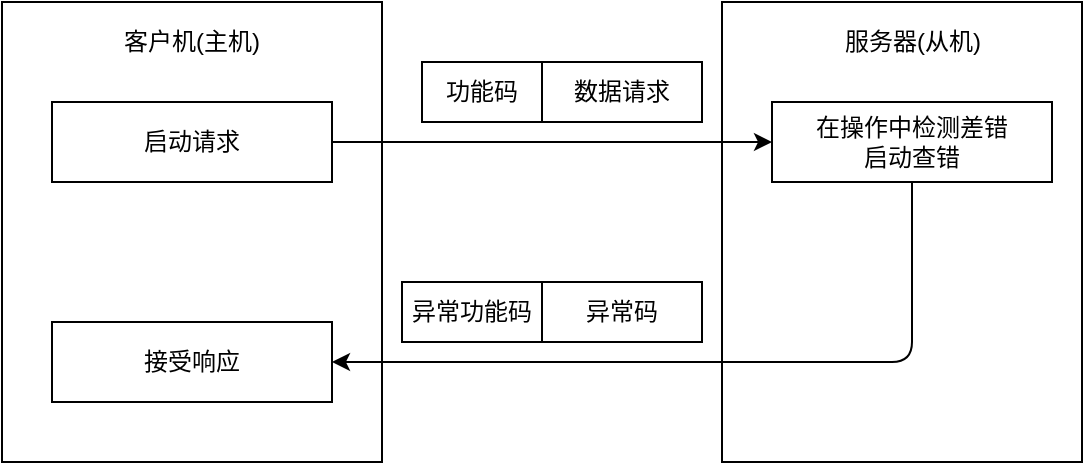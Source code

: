 <mxfile version="12.6.5" type="device"><diagram id="gr5L0x1L5u4gohF12vaQ" name="第 1 页"><mxGraphModel dx="1422" dy="862" grid="1" gridSize="10" guides="1" tooltips="1" connect="1" arrows="1" fold="1" page="1" pageScale="1" pageWidth="827" pageHeight="1169" math="0" shadow="0"><root><mxCell id="0"/><mxCell id="1" parent="0"/><mxCell id="vrtfcYn_Hnr2B0yzGLP5-7" value="" style="rounded=0;whiteSpace=wrap;html=1;" vertex="1" parent="1"><mxGeometry x="140" y="280" width="190" height="230" as="geometry"/></mxCell><mxCell id="vrtfcYn_Hnr2B0yzGLP5-1" value="启动请求" style="rounded=0;whiteSpace=wrap;html=1;" vertex="1" parent="1"><mxGeometry x="165" y="330" width="140" height="40" as="geometry"/></mxCell><mxCell id="vrtfcYn_Hnr2B0yzGLP5-2" value="接受响应" style="rounded=0;whiteSpace=wrap;html=1;" vertex="1" parent="1"><mxGeometry x="165" y="440" width="140" height="40" as="geometry"/></mxCell><mxCell id="vrtfcYn_Hnr2B0yzGLP5-3" value="功能码" style="rounded=0;whiteSpace=wrap;html=1;" vertex="1" parent="1"><mxGeometry x="350" y="310" width="60" height="30" as="geometry"/></mxCell><mxCell id="vrtfcYn_Hnr2B0yzGLP5-4" value="数据请求" style="rounded=0;whiteSpace=wrap;html=1;" vertex="1" parent="1"><mxGeometry x="410" y="310" width="80" height="30" as="geometry"/></mxCell><mxCell id="vrtfcYn_Hnr2B0yzGLP5-8" value="" style="rounded=0;whiteSpace=wrap;html=1;" vertex="1" parent="1"><mxGeometry x="500" y="280" width="180" height="230" as="geometry"/></mxCell><mxCell id="vrtfcYn_Hnr2B0yzGLP5-9" value="在操作中检测差错&lt;br&gt;启动查错" style="rounded=0;whiteSpace=wrap;html=1;" vertex="1" parent="1"><mxGeometry x="525" y="330" width="140" height="40" as="geometry"/></mxCell><mxCell id="vrtfcYn_Hnr2B0yzGLP5-6" value="" style="endArrow=classic;html=1;exitX=1;exitY=0.5;exitDx=0;exitDy=0;entryX=0;entryY=0.5;entryDx=0;entryDy=0;" edge="1" parent="1" source="vrtfcYn_Hnr2B0yzGLP5-1" target="vrtfcYn_Hnr2B0yzGLP5-9"><mxGeometry width="50" height="50" relative="1" as="geometry"><mxPoint x="320" y="349.5" as="sourcePoint"/><mxPoint x="510" y="350" as="targetPoint"/></mxGeometry></mxCell><mxCell id="vrtfcYn_Hnr2B0yzGLP5-11" value="" style="endArrow=classic;html=1;entryX=1;entryY=0.5;entryDx=0;entryDy=0;exitX=0.5;exitY=1;exitDx=0;exitDy=0;" edge="1" parent="1" source="vrtfcYn_Hnr2B0yzGLP5-9" target="vrtfcYn_Hnr2B0yzGLP5-2"><mxGeometry width="50" height="50" relative="1" as="geometry"><mxPoint x="140" y="580" as="sourcePoint"/><mxPoint x="190" y="530" as="targetPoint"/><Array as="points"><mxPoint x="595" y="460"/></Array></mxGeometry></mxCell><mxCell id="vrtfcYn_Hnr2B0yzGLP5-13" value="异常功能码" style="rounded=0;whiteSpace=wrap;html=1;" vertex="1" parent="1"><mxGeometry x="340" y="420" width="70" height="30" as="geometry"/></mxCell><mxCell id="vrtfcYn_Hnr2B0yzGLP5-14" value="异常码" style="rounded=0;whiteSpace=wrap;html=1;" vertex="1" parent="1"><mxGeometry x="410" y="420" width="80" height="30" as="geometry"/></mxCell><mxCell id="vrtfcYn_Hnr2B0yzGLP5-15" value="客户机(主机)" style="text;html=1;strokeColor=none;fillColor=none;align=center;verticalAlign=middle;whiteSpace=wrap;rounded=0;" vertex="1" parent="1"><mxGeometry x="195" y="290" width="80" height="20" as="geometry"/></mxCell><mxCell id="vrtfcYn_Hnr2B0yzGLP5-17" value="服务器(从机)" style="text;html=1;strokeColor=none;fillColor=none;align=center;verticalAlign=middle;whiteSpace=wrap;rounded=0;" vertex="1" parent="1"><mxGeometry x="552.5" y="290" width="85" height="20" as="geometry"/></mxCell></root></mxGraphModel></diagram></mxfile>